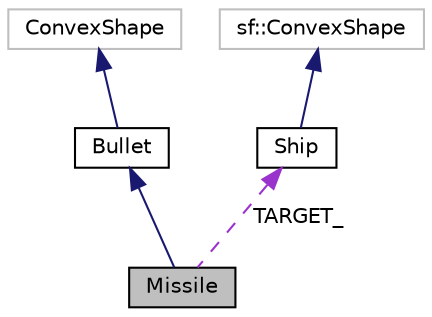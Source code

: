 digraph "Missile"
{
  edge [fontname="Helvetica",fontsize="10",labelfontname="Helvetica",labelfontsize="10"];
  node [fontname="Helvetica",fontsize="10",shape=record];
  Node1 [label="Missile",height=0.2,width=0.4,color="black", fillcolor="grey75", style="filled", fontcolor="black"];
  Node2 -> Node1 [dir="back",color="midnightblue",fontsize="10",style="solid",fontname="Helvetica"];
  Node2 [label="Bullet",height=0.2,width=0.4,color="black", fillcolor="white", style="filled",URL="$class_bullet.html"];
  Node3 -> Node2 [dir="back",color="midnightblue",fontsize="10",style="solid",fontname="Helvetica"];
  Node3 [label="ConvexShape",height=0.2,width=0.4,color="grey75", fillcolor="white", style="filled"];
  Node4 -> Node1 [dir="back",color="darkorchid3",fontsize="10",style="dashed",label=" TARGET_" ,fontname="Helvetica"];
  Node4 [label="Ship",height=0.2,width=0.4,color="black", fillcolor="white", style="filled",URL="$class_ship.html",tooltip="Base Ship class. Abstract class that inherits from sf::ConvexShape. Contains members common to all sh..."];
  Node5 -> Node4 [dir="back",color="midnightblue",fontsize="10",style="solid",fontname="Helvetica"];
  Node5 [label="sf::ConvexShape",height=0.2,width=0.4,color="grey75", fillcolor="white", style="filled"];
}
